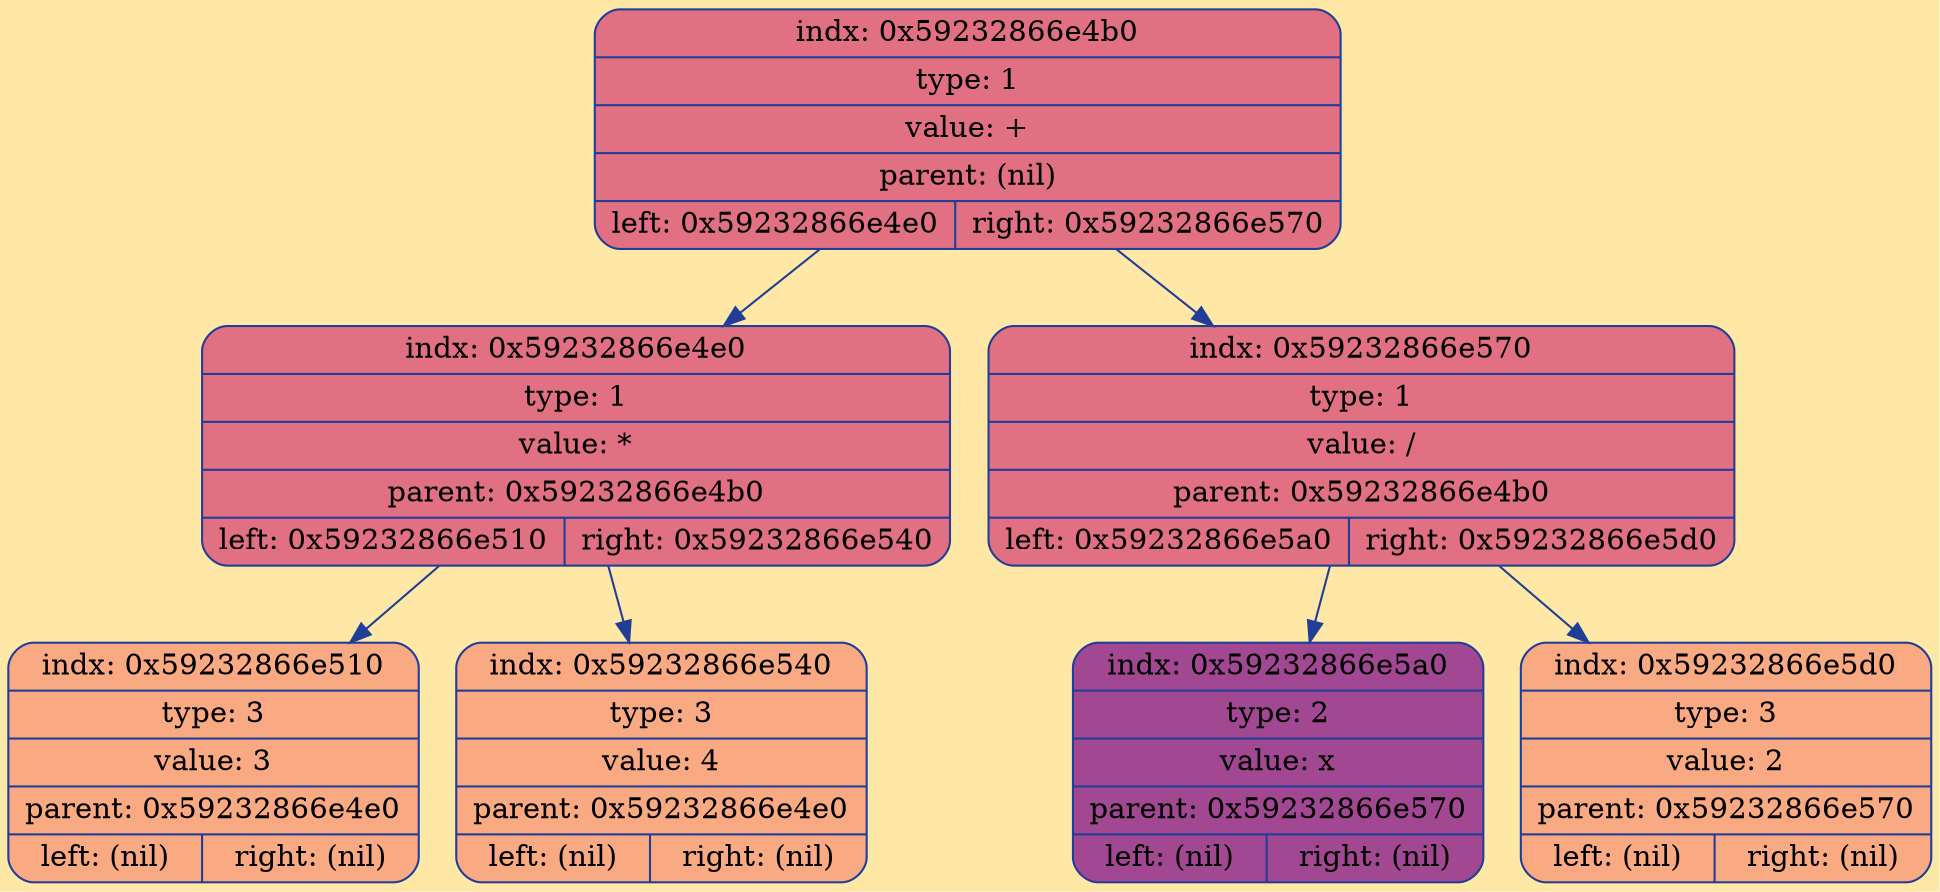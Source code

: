 digraph Tree {
	rankdir = TB;
	node [shape = record];
	edge [color = "#203D98"];
	bgcolor = "#FFE7A5";
	node0x59232866e4b0 [color = "#203D98", shape = Mrecord, style = filled, fillcolor = "#E07082", label = "{indx: 0x59232866e4b0 | type: 1 | value: + | parent: (nil) | { left: 0x59232866e4e0 | right: 0x59232866e570}}"];
		node0x59232866e4b0 -> node0x59232866e4e0
	node0x59232866e4e0 [color = "#203D98", shape = Mrecord, style = filled, fillcolor = "#E07082", label = "{indx: 0x59232866e4e0 | type: 1 | value: * | parent: 0x59232866e4b0 | { left: 0x59232866e510 | right: 0x59232866e540}}"];
		node0x59232866e4e0 -> node0x59232866e510
	node0x59232866e510 [color = "#203D98", shape = Mrecord, style = filled, fillcolor = "#FAAA82", label = "{indx: 0x59232866e510 | type: 3 | value: 3 | parent: 0x59232866e4e0 | { left: (nil) | right: (nil)}}"];
		node0x59232866e4e0 -> node0x59232866e540
	node0x59232866e540 [color = "#203D98", shape = Mrecord, style = filled, fillcolor = "#FAAA82", label = "{indx: 0x59232866e540 | type: 3 | value: 4 | parent: 0x59232866e4e0 | { left: (nil) | right: (nil)}}"];
		node0x59232866e4b0 -> node0x59232866e570
	node0x59232866e570 [color = "#203D98", shape = Mrecord, style = filled, fillcolor = "#E07082", label = "{indx: 0x59232866e570 | type: 1 | value: / | parent: 0x59232866e4b0 | { left: 0x59232866e5a0 | right: 0x59232866e5d0}}"];
		node0x59232866e570 -> node0x59232866e5a0
	node0x59232866e5a0 [color = "#203D98", shape = Mrecord, style = filled, fillcolor = "#A24892", label = "{indx: 0x59232866e5a0 | type: 2 | value: x | parent: 0x59232866e570 | { left: (nil) | right: (nil)}}"];
		node0x59232866e570 -> node0x59232866e5d0
	node0x59232866e5d0 [color = "#203D98", shape = Mrecord, style = filled, fillcolor = "#FAAA82", label = "{indx: 0x59232866e5d0 | type: 3 | value: 2 | parent: 0x59232866e570 | { left: (nil) | right: (nil)}}"];
}
